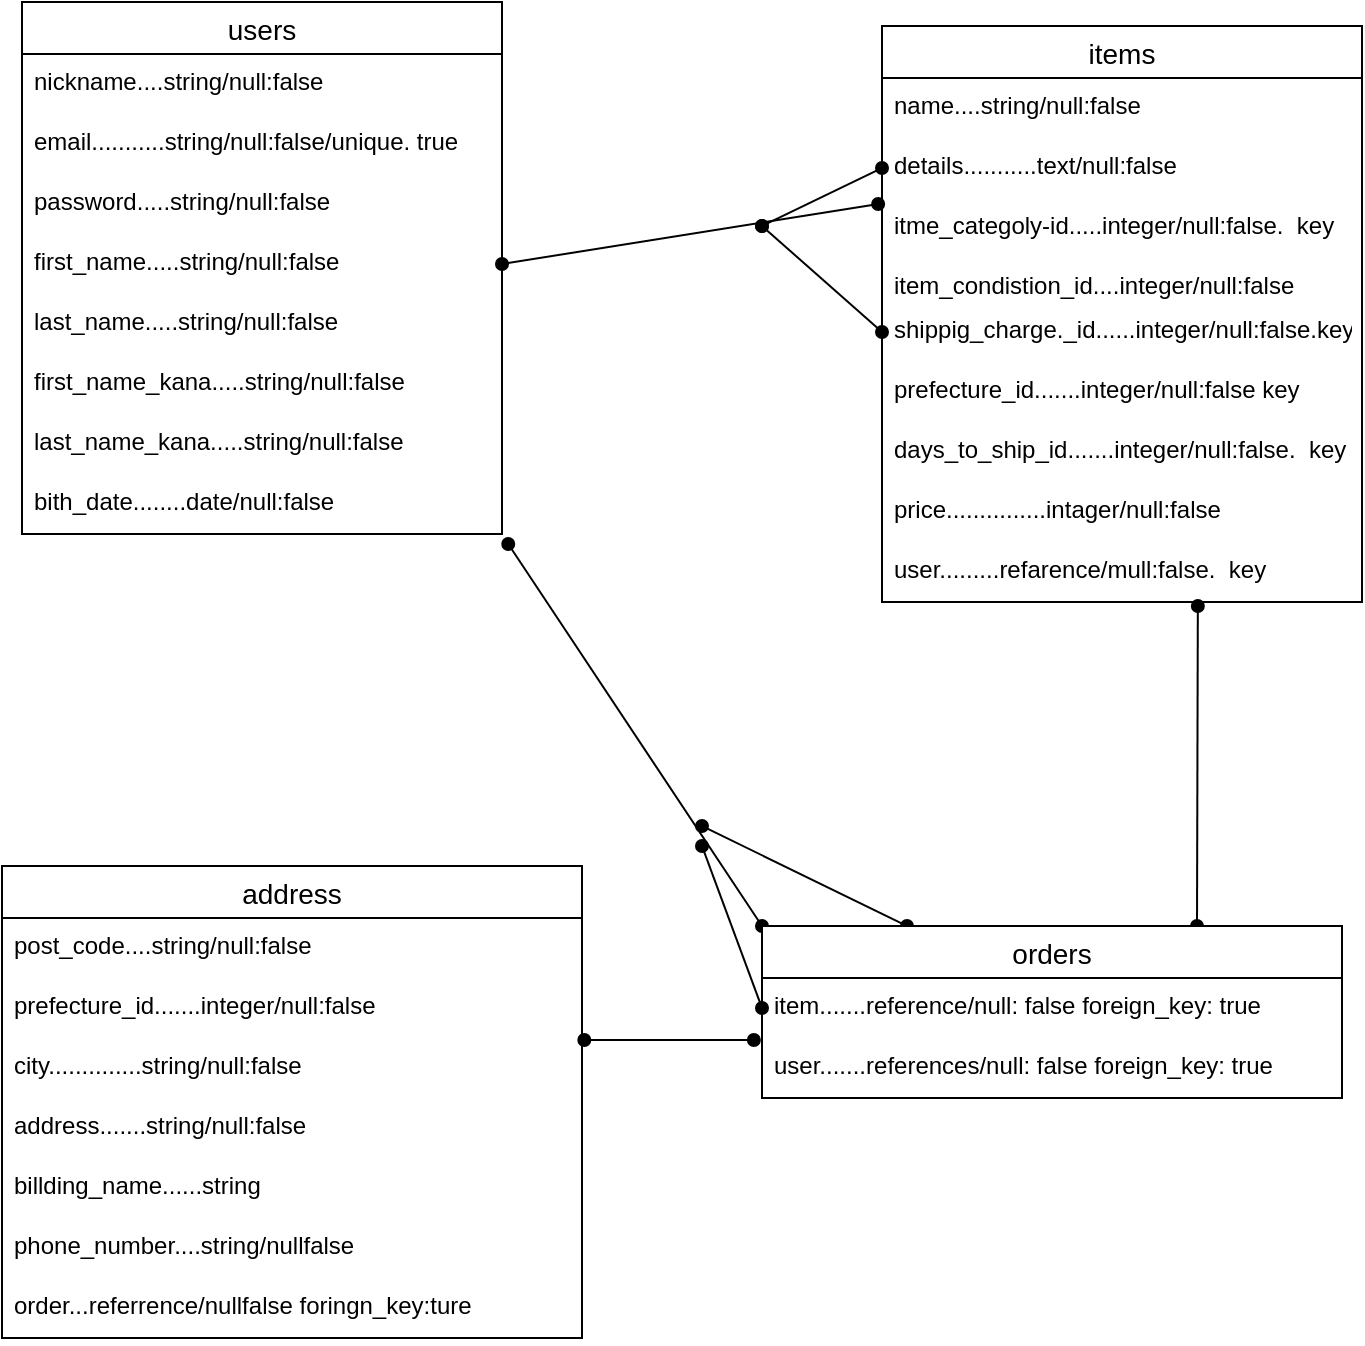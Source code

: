 <mxfile>
    <diagram id="XEl1fUo5IrtFGpFol0ha" name="ページ1">
        <mxGraphModel dx="894" dy="682" grid="1" gridSize="10" guides="1" tooltips="1" connect="1" arrows="0" fold="1" page="1" pageScale="1" pageWidth="1169" pageHeight="827" math="0" shadow="0">
            <root>
                <mxCell id="0"/>
                <mxCell id="1" parent="0"/>
                <mxCell id="2" value="users" style="swimlane;fontStyle=0;childLayout=stackLayout;horizontal=1;startSize=26;horizontalStack=0;resizeParent=1;resizeParentMax=0;resizeLast=0;collapsible=1;marginBottom=0;align=center;fontSize=14;" parent="1" vertex="1">
                    <mxGeometry x="450" y="28" width="240" height="266" as="geometry"/>
                </mxCell>
                <mxCell id="3" value="nickname....string/null:false" style="text;strokeColor=none;fillColor=none;spacingLeft=4;spacingRight=4;overflow=hidden;rotatable=0;points=[[0,0.5],[1,0.5]];portConstraint=eastwest;fontSize=12;" parent="2" vertex="1">
                    <mxGeometry y="26" width="240" height="30" as="geometry"/>
                </mxCell>
                <mxCell id="4" value="email...........string/null:false/unique. true" style="text;strokeColor=none;fillColor=none;spacingLeft=4;spacingRight=4;overflow=hidden;rotatable=0;points=[[0,0.5],[1,0.5]];portConstraint=eastwest;fontSize=12;" parent="2" vertex="1">
                    <mxGeometry y="56" width="240" height="30" as="geometry"/>
                </mxCell>
                <mxCell id="5" value="password.....string/null:false" style="text;strokeColor=none;fillColor=none;spacingLeft=4;spacingRight=4;overflow=hidden;rotatable=0;points=[[0,0.5],[1,0.5]];portConstraint=eastwest;fontSize=12;" parent="2" vertex="1">
                    <mxGeometry y="86" width="240" height="30" as="geometry"/>
                </mxCell>
                <mxCell id="10" value="first_name.....string/null:false" style="text;strokeColor=none;fillColor=none;spacingLeft=4;spacingRight=4;overflow=hidden;rotatable=0;points=[[0,0.5],[1,0.5]];portConstraint=eastwest;fontSize=12;" parent="2" vertex="1">
                    <mxGeometry y="116" width="240" height="30" as="geometry"/>
                </mxCell>
                <mxCell id="19" value="last_name.....string/null:false" style="text;strokeColor=none;fillColor=none;spacingLeft=4;spacingRight=4;overflow=hidden;rotatable=0;points=[[0,0.5],[1,0.5]];portConstraint=eastwest;fontSize=12;" parent="2" vertex="1">
                    <mxGeometry y="146" width="240" height="30" as="geometry"/>
                </mxCell>
                <mxCell id="20" value="first_name_kana.....string/null:false" style="text;strokeColor=none;fillColor=none;spacingLeft=4;spacingRight=4;overflow=hidden;rotatable=0;points=[[0,0.5],[1,0.5]];portConstraint=eastwest;fontSize=12;" parent="2" vertex="1">
                    <mxGeometry y="176" width="240" height="30" as="geometry"/>
                </mxCell>
                <mxCell id="21" value="last_name_kana.....string/null:false" style="text;strokeColor=none;fillColor=none;spacingLeft=4;spacingRight=4;overflow=hidden;rotatable=0;points=[[0,0.5],[1,0.5]];portConstraint=eastwest;fontSize=12;" parent="2" vertex="1">
                    <mxGeometry y="206" width="240" height="30" as="geometry"/>
                </mxCell>
                <mxCell id="22" value="bith_date........date/null:false" style="text;strokeColor=none;fillColor=none;spacingLeft=4;spacingRight=4;overflow=hidden;rotatable=0;points=[[0,0.5],[1,0.5]];portConstraint=eastwest;fontSize=12;" parent="2" vertex="1">
                    <mxGeometry y="236" width="240" height="30" as="geometry"/>
                </mxCell>
                <mxCell id="113" value="items" style="swimlane;fontStyle=0;childLayout=stackLayout;horizontal=1;startSize=26;horizontalStack=0;resizeParent=1;resizeParentMax=0;resizeLast=0;collapsible=1;marginBottom=0;align=center;fontSize=14;" parent="1" vertex="1">
                    <mxGeometry x="880" y="40" width="240" height="288" as="geometry"/>
                </mxCell>
                <mxCell id="114" value="name....string/null:false" style="text;strokeColor=none;fillColor=none;spacingLeft=4;spacingRight=4;overflow=hidden;rotatable=0;points=[[0,0.5],[1,0.5]];portConstraint=eastwest;fontSize=12;" parent="113" vertex="1">
                    <mxGeometry y="26" width="240" height="30" as="geometry"/>
                </mxCell>
                <mxCell id="115" value="details...........text/null:false" style="text;strokeColor=none;fillColor=none;spacingLeft=4;spacingRight=4;overflow=hidden;rotatable=0;points=[[0,0.5],[1,0.5]];portConstraint=eastwest;fontSize=12;" parent="113" vertex="1">
                    <mxGeometry y="56" width="240" height="30" as="geometry"/>
                </mxCell>
                <mxCell id="117" value="itme_categoly-id.....integer/null:false.  key" style="text;strokeColor=none;fillColor=none;spacingLeft=4;spacingRight=4;overflow=hidden;rotatable=0;points=[[0,0.5],[1,0.5]];portConstraint=eastwest;fontSize=12;" parent="113" vertex="1">
                    <mxGeometry y="86" width="240" height="30" as="geometry"/>
                </mxCell>
                <mxCell id="118" value="item_condistion_id....integer/null:false" style="text;strokeColor=none;fillColor=none;spacingLeft=4;spacingRight=4;overflow=hidden;rotatable=0;points=[[0,0.5],[1,0.5]];portConstraint=eastwest;fontSize=12;" parent="113" vertex="1">
                    <mxGeometry y="116" width="240" height="22" as="geometry"/>
                </mxCell>
                <mxCell id="120" value="shippig_charge._id......integer/null:false.key" style="text;strokeColor=none;fillColor=none;spacingLeft=4;spacingRight=4;overflow=hidden;rotatable=0;points=[[0,0.5],[1,0.5]];portConstraint=eastwest;fontSize=12;" parent="113" vertex="1">
                    <mxGeometry y="138" width="240" height="30" as="geometry"/>
                </mxCell>
                <mxCell id="121" value="prefecture_id.......integer/null:false key" style="text;strokeColor=none;fillColor=none;spacingLeft=4;spacingRight=4;overflow=hidden;rotatable=0;points=[[0,0.5],[1,0.5]];portConstraint=eastwest;fontSize=12;" parent="113" vertex="1">
                    <mxGeometry y="168" width="240" height="30" as="geometry"/>
                </mxCell>
                <mxCell id="122" value="days_to_ship_id.......integer/null:false.  key" style="text;strokeColor=none;fillColor=none;spacingLeft=4;spacingRight=4;overflow=hidden;rotatable=0;points=[[0,0.5],[1,0.5]];portConstraint=eastwest;fontSize=12;" parent="113" vertex="1">
                    <mxGeometry y="198" width="240" height="30" as="geometry"/>
                </mxCell>
                <mxCell id="214" value="price...............intager/null:false" style="text;strokeColor=none;fillColor=none;spacingLeft=4;spacingRight=4;overflow=hidden;rotatable=0;points=[[0,0.5],[1,0.5]];portConstraint=eastwest;fontSize=12;" parent="113" vertex="1">
                    <mxGeometry y="228" width="240" height="30" as="geometry"/>
                </mxCell>
                <mxCell id="124" value="user.........refarence/mull:false.  key" style="text;strokeColor=none;fillColor=none;spacingLeft=4;spacingRight=4;overflow=hidden;rotatable=0;points=[[0,0.5],[1,0.5]];portConstraint=eastwest;fontSize=12;" parent="113" vertex="1">
                    <mxGeometry y="258" width="240" height="30" as="geometry"/>
                </mxCell>
                <mxCell id="163" value="address" style="swimlane;fontStyle=0;childLayout=stackLayout;horizontal=1;startSize=26;horizontalStack=0;resizeParent=1;resizeParentMax=0;resizeLast=0;collapsible=1;marginBottom=0;align=center;fontSize=14;strokeColor=default;" parent="1" vertex="1">
                    <mxGeometry x="440" y="460" width="290" height="236" as="geometry"/>
                </mxCell>
                <mxCell id="164" value="post_code....string/null:false" style="text;strokeColor=none;fillColor=none;spacingLeft=4;spacingRight=4;overflow=hidden;rotatable=0;points=[[0,0.5],[1,0.5]];portConstraint=eastwest;fontSize=12;" parent="163" vertex="1">
                    <mxGeometry y="26" width="290" height="30" as="geometry"/>
                </mxCell>
                <mxCell id="168" value="prefecture_id.......integer/null:false" style="text;strokeColor=none;fillColor=none;spacingLeft=4;spacingRight=4;overflow=hidden;rotatable=0;points=[[0,0.5],[1,0.5]];portConstraint=eastwest;fontSize=12;" parent="163" vertex="1">
                    <mxGeometry y="56" width="290" height="30" as="geometry"/>
                </mxCell>
                <mxCell id="169" value="city..............string/null:false" style="text;strokeColor=none;fillColor=none;spacingLeft=4;spacingRight=4;overflow=hidden;rotatable=0;points=[[0,0.5],[1,0.5]];portConstraint=eastwest;fontSize=12;" parent="163" vertex="1">
                    <mxGeometry y="86" width="290" height="30" as="geometry"/>
                </mxCell>
                <mxCell id="170" value="address.......string/null:false&#10;" style="text;strokeColor=none;fillColor=none;spacingLeft=4;spacingRight=4;overflow=hidden;rotatable=0;points=[[0,0.5],[1,0.5]];portConstraint=eastwest;fontSize=12;" parent="163" vertex="1">
                    <mxGeometry y="116" width="290" height="30" as="geometry"/>
                </mxCell>
                <mxCell id="171" value="billding_name......string" style="text;strokeColor=none;fillColor=none;spacingLeft=4;spacingRight=4;overflow=hidden;rotatable=0;points=[[0,0.5],[1,0.5]];portConstraint=eastwest;fontSize=12;" parent="163" vertex="1">
                    <mxGeometry y="146" width="290" height="30" as="geometry"/>
                </mxCell>
                <mxCell id="179" value="phone_number....string/nullfalse" style="text;strokeColor=none;fillColor=none;spacingLeft=4;spacingRight=4;overflow=hidden;rotatable=0;points=[[0,0.5],[1,0.5]];portConstraint=eastwest;fontSize=12;" parent="163" vertex="1">
                    <mxGeometry y="176" width="290" height="30" as="geometry"/>
                </mxCell>
                <mxCell id="302" value="order...referrence/nullfalse foringn_key:ture" style="text;strokeColor=none;fillColor=none;spacingLeft=4;spacingRight=4;overflow=hidden;rotatable=0;points=[[0,0.5],[1,0.5]];portConstraint=eastwest;fontSize=12;" vertex="1" parent="163">
                    <mxGeometry y="206" width="290" height="30" as="geometry"/>
                </mxCell>
                <mxCell id="306" style="edgeStyle=none;html=1;exitX=0.75;exitY=0;exitDx=0;exitDy=0;entryX=0.658;entryY=1.067;entryDx=0;entryDy=0;entryPerimeter=0;startArrow=oval;startFill=1;endArrow=oval;endFill=1;" edge="1" parent="1" source="281" target="124">
                    <mxGeometry relative="1" as="geometry"/>
                </mxCell>
                <mxCell id="307" style="edgeStyle=none;html=1;exitX=0;exitY=0;exitDx=0;exitDy=0;entryX=1.013;entryY=1.167;entryDx=0;entryDy=0;entryPerimeter=0;startArrow=oval;startFill=1;endArrow=oval;endFill=1;" edge="1" parent="1" source="281" target="22">
                    <mxGeometry relative="1" as="geometry"/>
                </mxCell>
                <mxCell id="308" style="edgeStyle=none;html=1;exitX=0.25;exitY=0;exitDx=0;exitDy=0;startArrow=oval;startFill=1;endArrow=oval;endFill=1;" edge="1" parent="1" source="281">
                    <mxGeometry relative="1" as="geometry">
                        <mxPoint x="790" y="440" as="targetPoint"/>
                    </mxGeometry>
                </mxCell>
                <mxCell id="281" value="orders" style="swimlane;fontStyle=0;childLayout=stackLayout;horizontal=1;startSize=26;horizontalStack=0;resizeParent=1;resizeParentMax=0;resizeLast=0;collapsible=1;marginBottom=0;align=center;fontSize=14;" vertex="1" parent="1">
                    <mxGeometry x="820" y="490" width="290" height="86" as="geometry"/>
                </mxCell>
                <mxCell id="282" value="item.......reference/null: false foreign_key: true" style="text;strokeColor=none;fillColor=none;spacingLeft=4;spacingRight=4;overflow=hidden;rotatable=0;points=[[0,0.5],[1,0.5]];portConstraint=eastwest;fontSize=12;" vertex="1" parent="281">
                    <mxGeometry y="26" width="290" height="30" as="geometry"/>
                </mxCell>
                <mxCell id="283" value="user.......references/null: false foreign_key: true" style="text;strokeColor=none;fillColor=none;spacingLeft=4;spacingRight=4;overflow=hidden;rotatable=0;points=[[0,0.5],[1,0.5]];portConstraint=eastwest;fontSize=12;" vertex="1" parent="281">
                    <mxGeometry y="56" width="290" height="30" as="geometry"/>
                </mxCell>
                <mxCell id="294" style="edgeStyle=none;html=1;exitX=1.004;exitY=0.033;exitDx=0;exitDy=0;entryX=-0.014;entryY=1.033;entryDx=0;entryDy=0;entryPerimeter=0;startArrow=oval;startFill=1;endArrow=oval;endFill=1;exitPerimeter=0;" edge="1" parent="1" source="169" target="282">
                    <mxGeometry relative="1" as="geometry"/>
                </mxCell>
                <mxCell id="303" style="edgeStyle=none;html=1;exitX=1;exitY=0.5;exitDx=0;exitDy=0;entryX=-0.008;entryY=0.1;entryDx=0;entryDy=0;entryPerimeter=0;startArrow=oval;startFill=1;endArrow=oval;endFill=1;" edge="1" parent="1" source="10" target="117">
                    <mxGeometry relative="1" as="geometry"/>
                </mxCell>
                <mxCell id="304" style="edgeStyle=none;html=1;exitX=0;exitY=0.5;exitDx=0;exitDy=0;startArrow=oval;startFill=1;endArrow=oval;endFill=1;" edge="1" parent="1" source="115">
                    <mxGeometry relative="1" as="geometry">
                        <mxPoint x="820" y="140" as="targetPoint"/>
                    </mxGeometry>
                </mxCell>
                <mxCell id="305" style="edgeStyle=none;html=1;exitX=0;exitY=0.5;exitDx=0;exitDy=0;startArrow=oval;startFill=1;endArrow=oval;endFill=1;" edge="1" parent="1" source="120">
                    <mxGeometry relative="1" as="geometry">
                        <mxPoint x="820" y="140" as="targetPoint"/>
                    </mxGeometry>
                </mxCell>
                <mxCell id="309" style="edgeStyle=none;html=1;exitX=0;exitY=0.5;exitDx=0;exitDy=0;startArrow=oval;startFill=1;endArrow=oval;endFill=1;" edge="1" parent="1" source="282">
                    <mxGeometry relative="1" as="geometry">
                        <mxPoint x="790" y="450" as="targetPoint"/>
                    </mxGeometry>
                </mxCell>
            </root>
        </mxGraphModel>
    </diagram>
</mxfile>